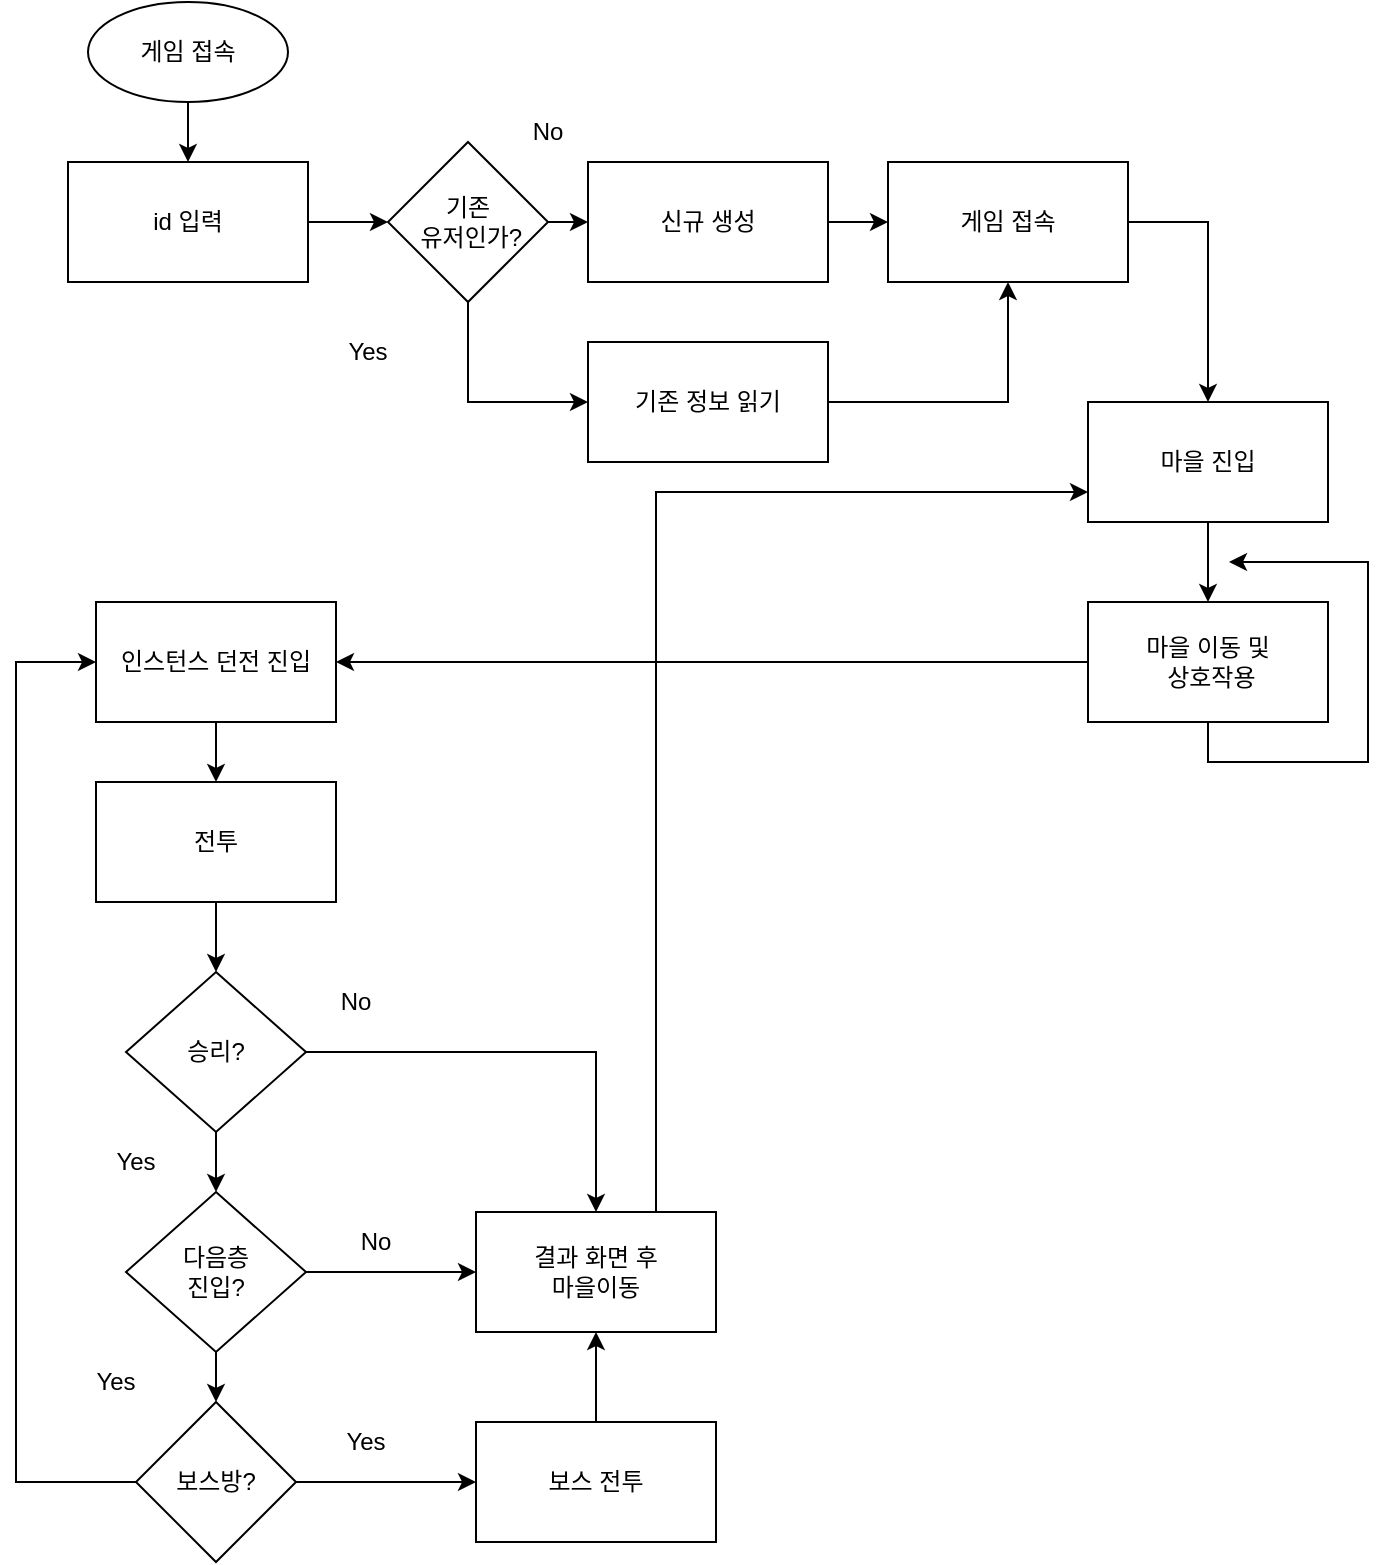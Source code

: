 <mxfile version="20.5.3" type="device"><diagram id="laYvg1x5puR4uNrGKU7E" name="페이지-1"><mxGraphModel dx="1298" dy="684" grid="1" gridSize="10" guides="1" tooltips="1" connect="1" arrows="1" fold="1" page="1" pageScale="1" pageWidth="827" pageHeight="1169" math="0" shadow="0"><root><mxCell id="0"/><mxCell id="1" parent="0"/><mxCell id="odAWONSCRFFWbhapgC3g-4" value="" style="edgeStyle=orthogonalEdgeStyle;rounded=0;orthogonalLoop=1;jettySize=auto;html=1;" edge="1" parent="1" source="odAWONSCRFFWbhapgC3g-2" target="odAWONSCRFFWbhapgC3g-3"><mxGeometry relative="1" as="geometry"/></mxCell><mxCell id="odAWONSCRFFWbhapgC3g-2" value="게임 접속" style="ellipse;whiteSpace=wrap;html=1;" vertex="1" parent="1"><mxGeometry x="100" y="40" width="100" height="50" as="geometry"/></mxCell><mxCell id="odAWONSCRFFWbhapgC3g-6" style="edgeStyle=orthogonalEdgeStyle;rounded=0;orthogonalLoop=1;jettySize=auto;html=1;exitX=1;exitY=0.5;exitDx=0;exitDy=0;entryX=0;entryY=0.5;entryDx=0;entryDy=0;" edge="1" parent="1" source="odAWONSCRFFWbhapgC3g-3" target="odAWONSCRFFWbhapgC3g-5"><mxGeometry relative="1" as="geometry"/></mxCell><mxCell id="odAWONSCRFFWbhapgC3g-3" value="id 입력" style="whiteSpace=wrap;html=1;" vertex="1" parent="1"><mxGeometry x="90" y="120" width="120" height="60" as="geometry"/></mxCell><mxCell id="odAWONSCRFFWbhapgC3g-8" style="edgeStyle=orthogonalEdgeStyle;rounded=0;orthogonalLoop=1;jettySize=auto;html=1;exitX=1;exitY=0.5;exitDx=0;exitDy=0;entryX=0;entryY=0.5;entryDx=0;entryDy=0;" edge="1" parent="1" source="odAWONSCRFFWbhapgC3g-5" target="odAWONSCRFFWbhapgC3g-9"><mxGeometry relative="1" as="geometry"><mxPoint x="380" y="150" as="targetPoint"/></mxGeometry></mxCell><mxCell id="odAWONSCRFFWbhapgC3g-15" style="edgeStyle=orthogonalEdgeStyle;rounded=0;orthogonalLoop=1;jettySize=auto;html=1;exitX=0.5;exitY=1;exitDx=0;exitDy=0;entryX=0;entryY=0.5;entryDx=0;entryDy=0;" edge="1" parent="1" source="odAWONSCRFFWbhapgC3g-5" target="odAWONSCRFFWbhapgC3g-14"><mxGeometry relative="1" as="geometry"/></mxCell><mxCell id="odAWONSCRFFWbhapgC3g-5" value="기존&lt;br&gt;&amp;nbsp;유저인가?" style="rhombus;whiteSpace=wrap;html=1;" vertex="1" parent="1"><mxGeometry x="250" y="110" width="80" height="80" as="geometry"/></mxCell><mxCell id="odAWONSCRFFWbhapgC3g-19" value="" style="edgeStyle=orthogonalEdgeStyle;rounded=0;orthogonalLoop=1;jettySize=auto;html=1;" edge="1" parent="1" source="odAWONSCRFFWbhapgC3g-9" target="odAWONSCRFFWbhapgC3g-18"><mxGeometry relative="1" as="geometry"/></mxCell><mxCell id="odAWONSCRFFWbhapgC3g-9" value="신규 생성" style="rounded=0;whiteSpace=wrap;html=1;" vertex="1" parent="1"><mxGeometry x="350" y="120" width="120" height="60" as="geometry"/></mxCell><mxCell id="odAWONSCRFFWbhapgC3g-20" style="edgeStyle=orthogonalEdgeStyle;rounded=0;orthogonalLoop=1;jettySize=auto;html=1;exitX=1;exitY=0.5;exitDx=0;exitDy=0;entryX=0.5;entryY=1;entryDx=0;entryDy=0;" edge="1" parent="1" source="odAWONSCRFFWbhapgC3g-14" target="odAWONSCRFFWbhapgC3g-18"><mxGeometry relative="1" as="geometry"/></mxCell><mxCell id="odAWONSCRFFWbhapgC3g-14" value="기존 정보 읽기" style="rounded=0;whiteSpace=wrap;html=1;" vertex="1" parent="1"><mxGeometry x="350" y="210" width="120" height="60" as="geometry"/></mxCell><mxCell id="odAWONSCRFFWbhapgC3g-16" value="No" style="text;html=1;strokeColor=none;fillColor=none;align=center;verticalAlign=middle;whiteSpace=wrap;rounded=0;" vertex="1" parent="1"><mxGeometry x="300" y="90" width="60" height="30" as="geometry"/></mxCell><mxCell id="odAWONSCRFFWbhapgC3g-17" value="Yes" style="text;html=1;strokeColor=none;fillColor=none;align=center;verticalAlign=middle;whiteSpace=wrap;rounded=0;" vertex="1" parent="1"><mxGeometry x="210" y="200" width="60" height="30" as="geometry"/></mxCell><mxCell id="odAWONSCRFFWbhapgC3g-22" style="edgeStyle=orthogonalEdgeStyle;rounded=0;orthogonalLoop=1;jettySize=auto;html=1;exitX=1;exitY=0.5;exitDx=0;exitDy=0;" edge="1" parent="1" source="odAWONSCRFFWbhapgC3g-18" target="odAWONSCRFFWbhapgC3g-21"><mxGeometry relative="1" as="geometry"/></mxCell><mxCell id="odAWONSCRFFWbhapgC3g-18" value="게임 접속" style="whiteSpace=wrap;html=1;rounded=0;" vertex="1" parent="1"><mxGeometry x="500" y="120" width="120" height="60" as="geometry"/></mxCell><mxCell id="odAWONSCRFFWbhapgC3g-54" style="edgeStyle=orthogonalEdgeStyle;rounded=0;orthogonalLoop=1;jettySize=auto;html=1;exitX=0.5;exitY=1;exitDx=0;exitDy=0;" edge="1" parent="1" source="odAWONSCRFFWbhapgC3g-21" target="odAWONSCRFFWbhapgC3g-53"><mxGeometry relative="1" as="geometry"/></mxCell><mxCell id="odAWONSCRFFWbhapgC3g-21" value="마을 진입" style="whiteSpace=wrap;html=1;rounded=0;" vertex="1" parent="1"><mxGeometry x="600" y="240" width="120" height="60" as="geometry"/></mxCell><mxCell id="odAWONSCRFFWbhapgC3g-26" value="" style="edgeStyle=orthogonalEdgeStyle;rounded=0;orthogonalLoop=1;jettySize=auto;html=1;" edge="1" parent="1" source="odAWONSCRFFWbhapgC3g-23" target="odAWONSCRFFWbhapgC3g-25"><mxGeometry relative="1" as="geometry"/></mxCell><mxCell id="odAWONSCRFFWbhapgC3g-23" value="인스턴스 던전 진입" style="whiteSpace=wrap;html=1;rounded=0;" vertex="1" parent="1"><mxGeometry x="104" y="340" width="120" height="60" as="geometry"/></mxCell><mxCell id="odAWONSCRFFWbhapgC3g-28" value="" style="edgeStyle=orthogonalEdgeStyle;rounded=0;orthogonalLoop=1;jettySize=auto;html=1;" edge="1" parent="1" source="odAWONSCRFFWbhapgC3g-25" target="odAWONSCRFFWbhapgC3g-27"><mxGeometry relative="1" as="geometry"/></mxCell><mxCell id="odAWONSCRFFWbhapgC3g-25" value="전투" style="whiteSpace=wrap;html=1;rounded=0;" vertex="1" parent="1"><mxGeometry x="104" y="430" width="120" height="60" as="geometry"/></mxCell><mxCell id="odAWONSCRFFWbhapgC3g-47" style="edgeStyle=orthogonalEdgeStyle;rounded=0;orthogonalLoop=1;jettySize=auto;html=1;exitX=1;exitY=0.5;exitDx=0;exitDy=0;entryX=0.5;entryY=0;entryDx=0;entryDy=0;" edge="1" parent="1" source="odAWONSCRFFWbhapgC3g-27" target="odAWONSCRFFWbhapgC3g-41"><mxGeometry relative="1" as="geometry"/></mxCell><mxCell id="odAWONSCRFFWbhapgC3g-27" value="승리?" style="rhombus;whiteSpace=wrap;html=1;rounded=0;" vertex="1" parent="1"><mxGeometry x="119" y="525" width="90" height="80" as="geometry"/></mxCell><mxCell id="odAWONSCRFFWbhapgC3g-31" value="" style="endArrow=classic;html=1;rounded=0;exitX=0.5;exitY=1;exitDx=0;exitDy=0;entryX=0.5;entryY=0;entryDx=0;entryDy=0;" edge="1" parent="1" source="odAWONSCRFFWbhapgC3g-27" target="odAWONSCRFFWbhapgC3g-35"><mxGeometry width="50" height="50" relative="1" as="geometry"><mxPoint x="384" y="590" as="sourcePoint"/><mxPoint x="164" y="650" as="targetPoint"/></mxGeometry></mxCell><mxCell id="odAWONSCRFFWbhapgC3g-33" value="No" style="text;html=1;strokeColor=none;fillColor=none;align=center;verticalAlign=middle;whiteSpace=wrap;rounded=0;" vertex="1" parent="1"><mxGeometry x="204" y="525" width="60" height="30" as="geometry"/></mxCell><mxCell id="odAWONSCRFFWbhapgC3g-34" value="Yes" style="text;html=1;strokeColor=none;fillColor=none;align=center;verticalAlign=middle;whiteSpace=wrap;rounded=0;" vertex="1" parent="1"><mxGeometry x="94" y="605" width="60" height="30" as="geometry"/></mxCell><mxCell id="odAWONSCRFFWbhapgC3g-37" style="edgeStyle=orthogonalEdgeStyle;rounded=0;orthogonalLoop=1;jettySize=auto;html=1;exitX=0.5;exitY=1;exitDx=0;exitDy=0;entryX=0.5;entryY=0;entryDx=0;entryDy=0;" edge="1" parent="1" source="odAWONSCRFFWbhapgC3g-35" target="odAWONSCRFFWbhapgC3g-36"><mxGeometry relative="1" as="geometry"/></mxCell><mxCell id="odAWONSCRFFWbhapgC3g-40" style="edgeStyle=orthogonalEdgeStyle;rounded=0;orthogonalLoop=1;jettySize=auto;html=1;exitX=1;exitY=0.5;exitDx=0;exitDy=0;entryX=0;entryY=0.5;entryDx=0;entryDy=0;" edge="1" parent="1" source="odAWONSCRFFWbhapgC3g-35" target="odAWONSCRFFWbhapgC3g-41"><mxGeometry relative="1" as="geometry"><mxPoint x="274" y="675" as="targetPoint"/></mxGeometry></mxCell><mxCell id="odAWONSCRFFWbhapgC3g-35" value="다음층&lt;br&gt;진입?" style="rhombus;whiteSpace=wrap;html=1;" vertex="1" parent="1"><mxGeometry x="119" y="635" width="90" height="80" as="geometry"/></mxCell><mxCell id="odAWONSCRFFWbhapgC3g-45" style="edgeStyle=orthogonalEdgeStyle;rounded=0;orthogonalLoop=1;jettySize=auto;html=1;exitX=1;exitY=0.5;exitDx=0;exitDy=0;entryX=0;entryY=0.5;entryDx=0;entryDy=0;" edge="1" parent="1" source="odAWONSCRFFWbhapgC3g-36" target="odAWONSCRFFWbhapgC3g-46"><mxGeometry relative="1" as="geometry"><mxPoint x="284" y="780" as="targetPoint"/></mxGeometry></mxCell><mxCell id="odAWONSCRFFWbhapgC3g-52" style="edgeStyle=orthogonalEdgeStyle;rounded=0;orthogonalLoop=1;jettySize=auto;html=1;exitX=0;exitY=0.5;exitDx=0;exitDy=0;entryX=0;entryY=0.5;entryDx=0;entryDy=0;" edge="1" parent="1" source="odAWONSCRFFWbhapgC3g-36" target="odAWONSCRFFWbhapgC3g-23"><mxGeometry relative="1" as="geometry"><Array as="points"><mxPoint x="64" y="780"/><mxPoint x="64" y="370"/></Array></mxGeometry></mxCell><mxCell id="odAWONSCRFFWbhapgC3g-36" value="보스방?" style="rhombus;whiteSpace=wrap;html=1;" vertex="1" parent="1"><mxGeometry x="124" y="740" width="80" height="80" as="geometry"/></mxCell><mxCell id="odAWONSCRFFWbhapgC3g-38" value="Yes" style="text;html=1;strokeColor=none;fillColor=none;align=center;verticalAlign=middle;whiteSpace=wrap;rounded=0;" vertex="1" parent="1"><mxGeometry x="84" y="715" width="60" height="30" as="geometry"/></mxCell><mxCell id="odAWONSCRFFWbhapgC3g-56" style="edgeStyle=orthogonalEdgeStyle;rounded=0;orthogonalLoop=1;jettySize=auto;html=1;exitX=0.75;exitY=0;exitDx=0;exitDy=0;entryX=0;entryY=0.75;entryDx=0;entryDy=0;" edge="1" parent="1" source="odAWONSCRFFWbhapgC3g-41" target="odAWONSCRFFWbhapgC3g-21"><mxGeometry relative="1" as="geometry"/></mxCell><mxCell id="odAWONSCRFFWbhapgC3g-41" value="결과 화면 후 &lt;br&gt;마을이동" style="rounded=0;whiteSpace=wrap;html=1;" vertex="1" parent="1"><mxGeometry x="294" y="645" width="120" height="60" as="geometry"/></mxCell><mxCell id="odAWONSCRFFWbhapgC3g-48" style="edgeStyle=orthogonalEdgeStyle;rounded=0;orthogonalLoop=1;jettySize=auto;html=1;exitX=0.5;exitY=0;exitDx=0;exitDy=0;entryX=0.5;entryY=1;entryDx=0;entryDy=0;" edge="1" parent="1" source="odAWONSCRFFWbhapgC3g-46" target="odAWONSCRFFWbhapgC3g-41"><mxGeometry relative="1" as="geometry"/></mxCell><mxCell id="odAWONSCRFFWbhapgC3g-46" value="보스 전투" style="rounded=0;whiteSpace=wrap;html=1;" vertex="1" parent="1"><mxGeometry x="294" y="750" width="120" height="60" as="geometry"/></mxCell><mxCell id="odAWONSCRFFWbhapgC3g-50" value="Yes" style="text;html=1;strokeColor=none;fillColor=none;align=center;verticalAlign=middle;whiteSpace=wrap;rounded=0;" vertex="1" parent="1"><mxGeometry x="209" y="745" width="60" height="30" as="geometry"/></mxCell><mxCell id="odAWONSCRFFWbhapgC3g-51" value="No" style="text;html=1;strokeColor=none;fillColor=none;align=center;verticalAlign=middle;whiteSpace=wrap;rounded=0;" vertex="1" parent="1"><mxGeometry x="214" y="645" width="60" height="30" as="geometry"/></mxCell><mxCell id="odAWONSCRFFWbhapgC3g-55" style="edgeStyle=orthogonalEdgeStyle;rounded=0;orthogonalLoop=1;jettySize=auto;html=1;exitX=0;exitY=0.5;exitDx=0;exitDy=0;entryX=1;entryY=0.5;entryDx=0;entryDy=0;" edge="1" parent="1" source="odAWONSCRFFWbhapgC3g-53" target="odAWONSCRFFWbhapgC3g-23"><mxGeometry relative="1" as="geometry"/></mxCell><mxCell id="odAWONSCRFFWbhapgC3g-58" style="edgeStyle=orthogonalEdgeStyle;rounded=0;orthogonalLoop=1;jettySize=auto;html=1;exitX=0.5;exitY=1;exitDx=0;exitDy=0;" edge="1" parent="1" source="odAWONSCRFFWbhapgC3g-53"><mxGeometry relative="1" as="geometry"><mxPoint x="670" y="320" as="targetPoint"/></mxGeometry></mxCell><mxCell id="odAWONSCRFFWbhapgC3g-53" value="마을 이동 및&lt;br&gt;&amp;nbsp;상호작용" style="whiteSpace=wrap;html=1;rounded=0;" vertex="1" parent="1"><mxGeometry x="600" y="340" width="120" height="60" as="geometry"/></mxCell></root></mxGraphModel></diagram></mxfile>